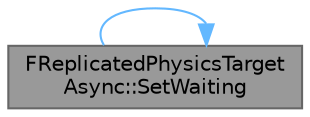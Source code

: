 digraph "FReplicatedPhysicsTargetAsync::SetWaiting"
{
 // INTERACTIVE_SVG=YES
 // LATEX_PDF_SIZE
  bgcolor="transparent";
  edge [fontname=Helvetica,fontsize=10,labelfontname=Helvetica,labelfontsize=10];
  node [fontname=Helvetica,fontsize=10,shape=box,height=0.2,width=0.4];
  rankdir="LR";
  Node1 [id="Node000001",label="FReplicatedPhysicsTarget\lAsync::SetWaiting",height=0.2,width=0.4,color="gray40", fillcolor="grey60", style="filled", fontcolor="black",tooltip="Set target to wait for data newer than."];
  Node1 -> Node1 [id="edge1_Node000001_Node000001",color="steelblue1",style="solid",tooltip=" "];
}
